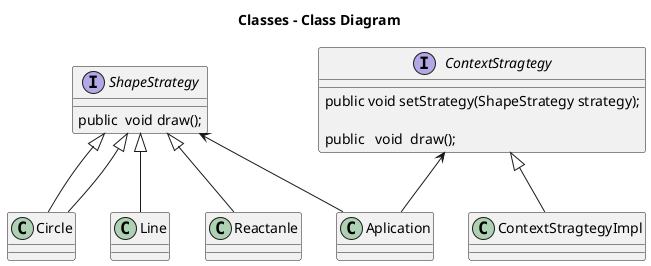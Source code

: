 @startuml

title Classes - Class Diagram


  interface ShapeStrategy {

    public  void draw();
}
  interface ContextStragtegy {
    public void setStrategy(ShapeStrategy strategy);

    public   void  draw();
}


ShapeStrategy <|-- Circle
ShapeStrategy <|-- Line
ShapeStrategy <|-- Reactanle
ShapeStrategy <|-- Circle

ContextStragtegy <|-- ContextStragtegyImpl

ContextStragtegy <-- Aplication
ShapeStrategy <-- Aplication


@enduml